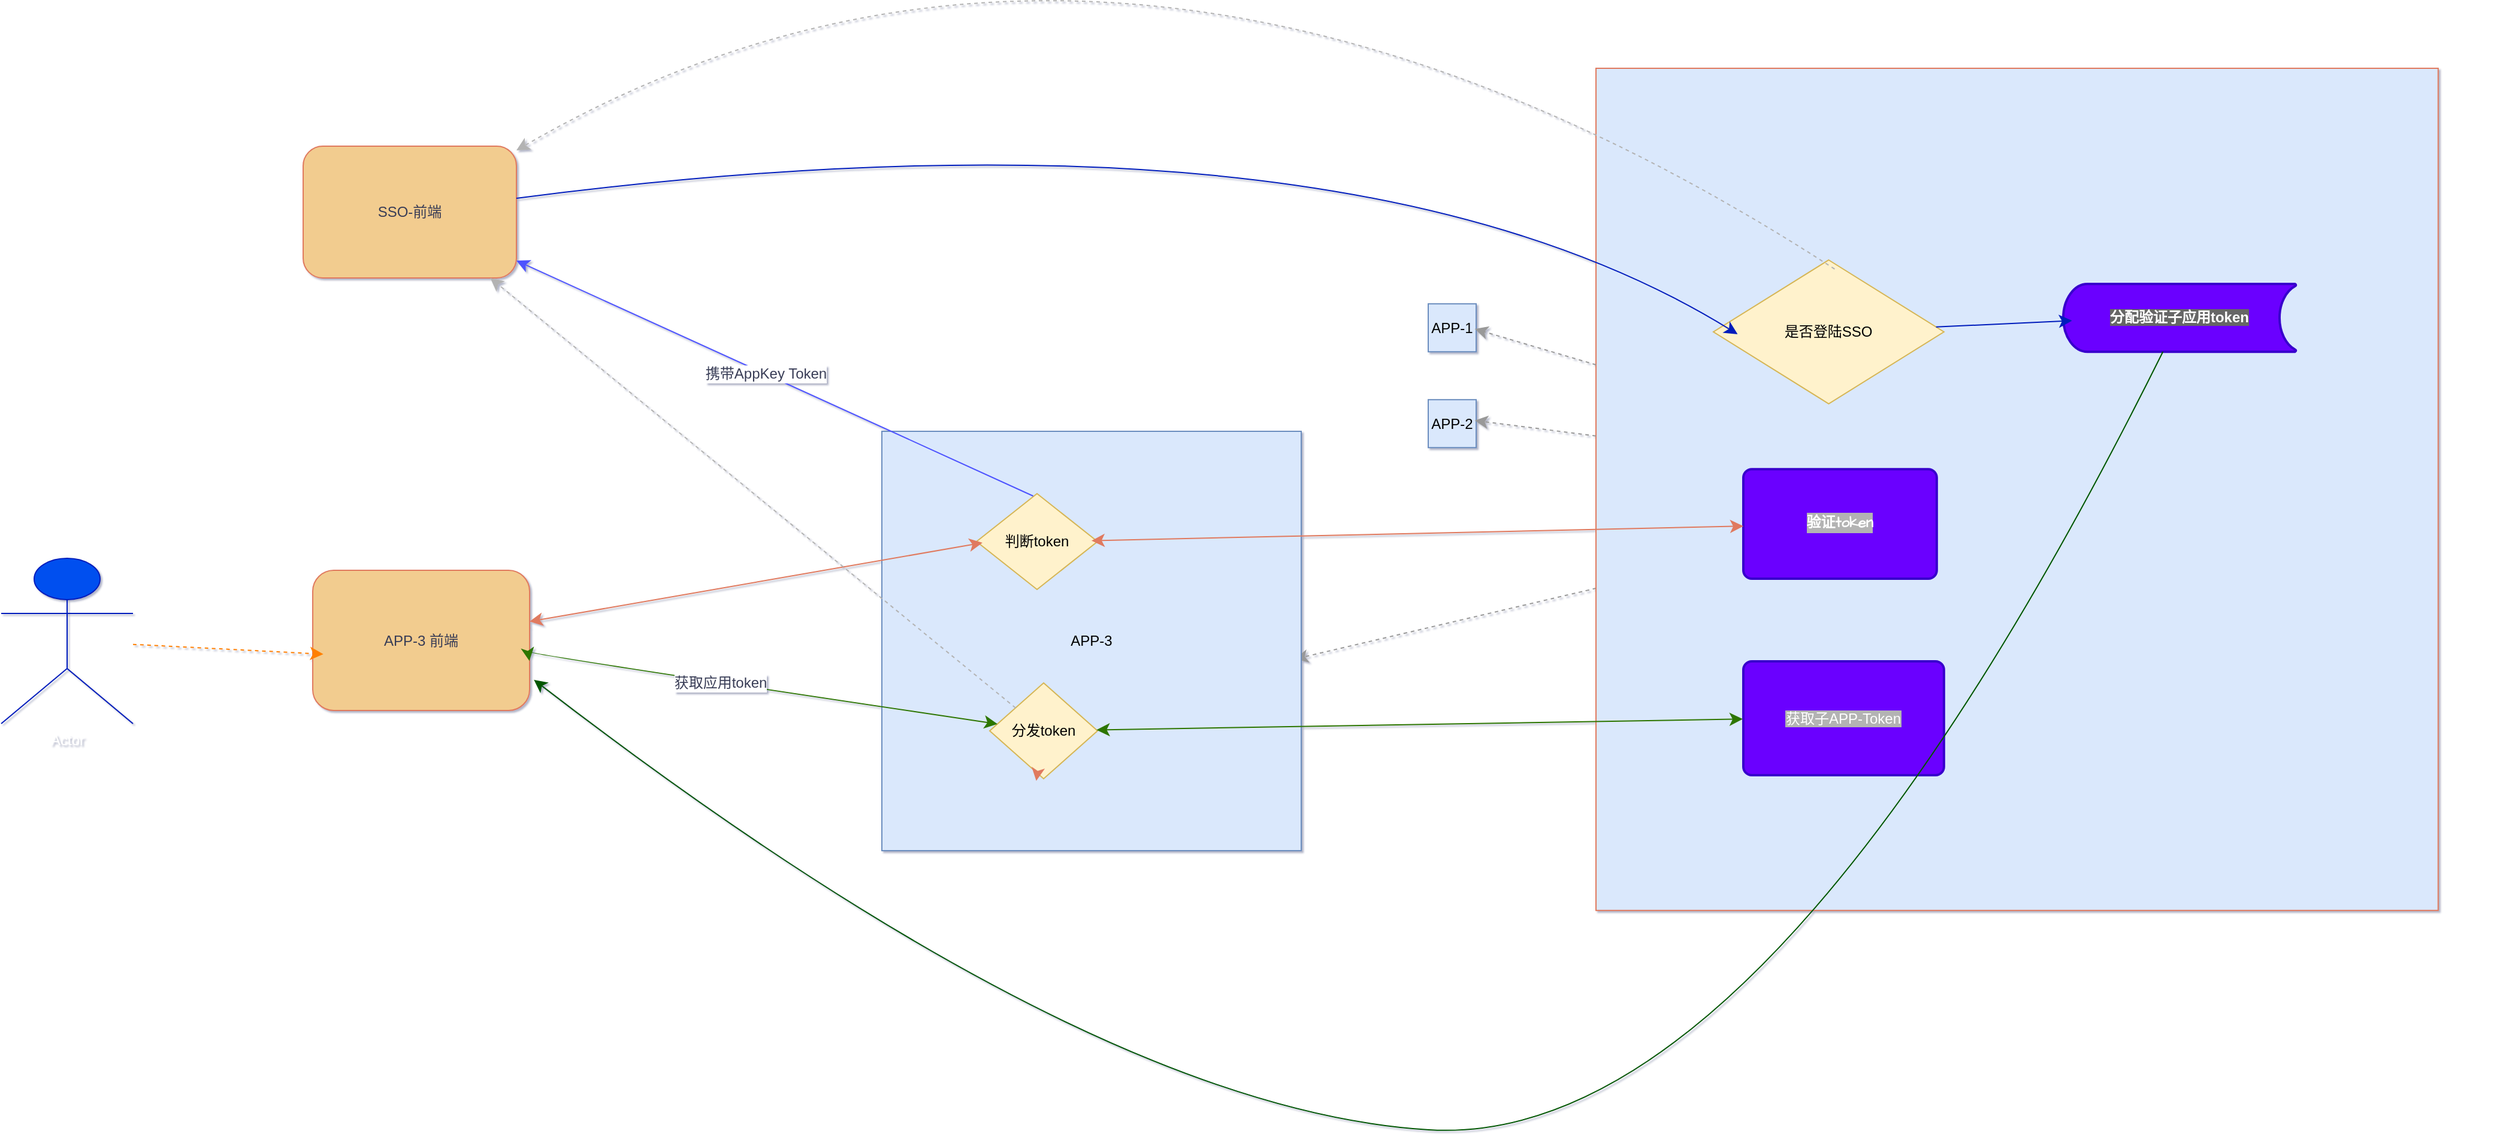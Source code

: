 <mxfile version="24.7.17">
  <diagram name="Page-1" id="ozY6Z_k0DEdjKr7NICxH">
    <mxGraphModel dx="2565" dy="1750" grid="0" gridSize="10" guides="1" tooltips="1" connect="0" arrows="1" fold="1" page="0" pageScale="1" pageWidth="827" pageHeight="1169" background="none" math="0" shadow="1">
      <root>
        <mxCell id="0" />
        <mxCell id="1" parent="0" />
        <mxCell id="YKMI4JuEejO48vsf3Kuo-34" value="Actor" style="shape=umlActor;verticalLabelPosition=bottom;verticalAlign=top;html=1;outlineConnect=0;strokeColor=#001DBC;fillColor=#0050ef;fontColor=#ffffff;" vertex="1" parent="1">
          <mxGeometry x="130" y="690" width="110" height="138" as="geometry" />
        </mxCell>
        <mxCell id="YKMI4JuEejO48vsf3Kuo-36" value="SSO-前端" style="rounded=1;whiteSpace=wrap;html=1;strokeColor=#E07A5F;fontColor=#393C56;fillColor=#F2CC8F;" vertex="1" parent="1">
          <mxGeometry x="382" y="346" width="178" height="110" as="geometry" />
        </mxCell>
        <mxCell id="YKMI4JuEejO48vsf3Kuo-42" style="edgeStyle=none;curved=1;rounded=0;orthogonalLoop=1;jettySize=auto;html=1;entryX=0.985;entryY=0.543;entryDx=0;entryDy=0;entryPerimeter=0;strokeColor=#999999;fontSize=12;fontColor=#393C56;startSize=8;endSize=8;fillColor=#F2CC8F;dashed=1;" edge="1" parent="1" source="YKMI4JuEejO48vsf3Kuo-35" target="YKMI4JuEejO48vsf3Kuo-39">
          <mxGeometry relative="1" as="geometry">
            <mxPoint x="1039.9" y="548.46" as="targetPoint" />
          </mxGeometry>
        </mxCell>
        <mxCell id="YKMI4JuEejO48vsf3Kuo-67" style="edgeStyle=none;curved=1;rounded=0;orthogonalLoop=1;jettySize=auto;html=1;strokeColor=#E07A5F;fontSize=12;fontColor=#393C56;startSize=8;endSize=8;fillColor=#F2CC8F;" edge="1" parent="1" source="YKMI4JuEejO48vsf3Kuo-43">
          <mxGeometry relative="1" as="geometry">
            <mxPoint x="560" y="745" as="targetPoint" />
          </mxGeometry>
        </mxCell>
        <mxCell id="YKMI4JuEejO48vsf3Kuo-43" value="APP-3 前端" style="rounded=1;whiteSpace=wrap;html=1;strokeColor=#E07A5F;fontColor=#393C56;fillColor=#F2CC8F;" vertex="1" parent="1">
          <mxGeometry x="390" y="700" width="181" height="117" as="geometry" />
        </mxCell>
        <mxCell id="YKMI4JuEejO48vsf3Kuo-44" style="edgeStyle=none;curved=1;rounded=0;orthogonalLoop=1;jettySize=auto;html=1;entryX=0.049;entryY=0.598;entryDx=0;entryDy=0;entryPerimeter=0;strokeColor=#FF8000;fontSize=12;fontColor=#393C56;startSize=8;endSize=8;fillColor=#a20025;dashed=1;" edge="1" parent="1" source="YKMI4JuEejO48vsf3Kuo-34" target="YKMI4JuEejO48vsf3Kuo-43">
          <mxGeometry relative="1" as="geometry" />
        </mxCell>
        <mxCell id="YKMI4JuEejO48vsf3Kuo-52" value="" style="group;fillColor=#fff2cc;strokeColor=#d6b656;" vertex="1" connectable="0" parent="1">
          <mxGeometry x="865" y="584" width="350" height="350" as="geometry" />
        </mxCell>
        <mxCell id="YKMI4JuEejO48vsf3Kuo-39" value="APP-3" style="whiteSpace=wrap;html=1;aspect=fixed;strokeColor=#6c8ebf;fillColor=#dae8fc;" vertex="1" parent="YKMI4JuEejO48vsf3Kuo-52">
          <mxGeometry width="350" height="350" as="geometry" />
        </mxCell>
        <mxCell id="YKMI4JuEejO48vsf3Kuo-48" value="判断token" style="rhombus;whiteSpace=wrap;html=1;strokeColor=#d6b656;fillColor=#fff2cc;" vertex="1" parent="YKMI4JuEejO48vsf3Kuo-52">
          <mxGeometry x="79" y="52" width="101" height="80" as="geometry" />
        </mxCell>
        <mxCell id="YKMI4JuEejO48vsf3Kuo-71" value="分发token" style="rhombus;whiteSpace=wrap;html=1;strokeColor=#d6b656;fillColor=#fff2cc;" vertex="1" parent="YKMI4JuEejO48vsf3Kuo-52">
          <mxGeometry x="90" y="210" width="90" height="80" as="geometry" />
        </mxCell>
        <mxCell id="YKMI4JuEejO48vsf3Kuo-74" style="edgeStyle=none;curved=1;rounded=0;orthogonalLoop=1;jettySize=auto;html=1;entryX=0.432;entryY=1.022;entryDx=0;entryDy=0;entryPerimeter=0;strokeColor=#E07A5F;fontSize=12;fontColor=#393C56;startSize=8;endSize=8;fillColor=#F2CC8F;" edge="1" parent="YKMI4JuEejO48vsf3Kuo-52" source="YKMI4JuEejO48vsf3Kuo-71" target="YKMI4JuEejO48vsf3Kuo-71">
          <mxGeometry relative="1" as="geometry" />
        </mxCell>
        <mxCell id="YKMI4JuEejO48vsf3Kuo-50" style="edgeStyle=none;curved=1;rounded=0;orthogonalLoop=1;jettySize=auto;html=1;strokeColor=#4D52FF;fontSize=12;fontColor=#393C56;startSize=8;endSize=8;fillColor=#F2CC8F;exitX=0.468;exitY=0.025;exitDx=0;exitDy=0;exitPerimeter=0;" edge="1" parent="1" source="YKMI4JuEejO48vsf3Kuo-48" target="YKMI4JuEejO48vsf3Kuo-36">
          <mxGeometry relative="1" as="geometry" />
        </mxCell>
        <mxCell id="YKMI4JuEejO48vsf3Kuo-69" value="携带AppKey Token" style="edgeLabel;html=1;align=center;verticalAlign=middle;resizable=0;points=[];fontSize=12;strokeColor=#E07A5F;fontColor=#393C56;fillColor=#F2CC8F;" vertex="1" connectable="0" parent="YKMI4JuEejO48vsf3Kuo-50">
          <mxGeometry x="0.044" y="-1" relative="1" as="geometry">
            <mxPoint x="1" y="1" as="offset" />
          </mxGeometry>
        </mxCell>
        <mxCell id="YKMI4JuEejO48vsf3Kuo-53" style="edgeStyle=none;curved=1;rounded=0;orthogonalLoop=1;jettySize=auto;html=1;entryX=0.049;entryY=0.513;entryDx=0;entryDy=0;entryPerimeter=0;strokeColor=#E07A5F;fontSize=12;fontColor=#393C56;startSize=8;endSize=8;fillColor=#F2CC8F;startArrow=classic;startFill=1;" edge="1" parent="1" source="YKMI4JuEejO48vsf3Kuo-43" target="YKMI4JuEejO48vsf3Kuo-48">
          <mxGeometry relative="1" as="geometry" />
        </mxCell>
        <mxCell id="YKMI4JuEejO48vsf3Kuo-57" value="" style="group;" vertex="1" connectable="0" parent="1">
          <mxGeometry x="1311" y="241" width="900" height="897.21" as="geometry" />
        </mxCell>
        <mxCell id="YKMI4JuEejO48vsf3Kuo-60" value="" style="group;" vertex="1" connectable="0" parent="YKMI4JuEejO48vsf3Kuo-57">
          <mxGeometry x="164.42" y="40" width="735.58" height="857.21" as="geometry" />
        </mxCell>
        <mxCell id="YKMI4JuEejO48vsf3Kuo-35" value="" style="whiteSpace=wrap;html=1;aspect=fixed;strokeColor=#E07A5F;fontColor=#393C56;fillColor=#DAE8FC;" vertex="1" parent="YKMI4JuEejO48vsf3Kuo-60">
          <mxGeometry x="-14.42" width="702.888" height="702.888" as="geometry" />
        </mxCell>
        <mxCell id="YKMI4JuEejO48vsf3Kuo-62" value="是否登陆SSO" style="rhombus;whiteSpace=wrap;html=1;strokeColor=#d6b656;fillColor=#fff2cc;" vertex="1" parent="YKMI4JuEejO48vsf3Kuo-60">
          <mxGeometry x="83.58" y="160" width="192.42" height="120" as="geometry" />
        </mxCell>
        <mxCell id="YKMI4JuEejO48vsf3Kuo-86" value="&lt;b style=&quot;background-color: rgb(102, 102, 102);&quot;&gt;分配验证子应用token&lt;/b&gt;" style="strokeWidth=2;html=1;shape=mxgraph.flowchart.stored_data;whiteSpace=wrap;strokeColor=#3700CC;fontColor=#ffffff;fillColor=#6a00ff;" vertex="1" parent="YKMI4JuEejO48vsf3Kuo-60">
          <mxGeometry x="375.58" y="180" width="194.42" height="56.6" as="geometry" />
        </mxCell>
        <mxCell id="YKMI4JuEejO48vsf3Kuo-87" style="edgeStyle=none;curved=1;rounded=0;orthogonalLoop=1;jettySize=auto;html=1;entryX=0.038;entryY=0.542;entryDx=0;entryDy=0;entryPerimeter=0;strokeColor=#001DBC;fontSize=12;fontColor=#393C56;startSize=8;endSize=8;fillColor=#0050ef;" edge="1" parent="YKMI4JuEejO48vsf3Kuo-60" source="YKMI4JuEejO48vsf3Kuo-62" target="YKMI4JuEejO48vsf3Kuo-86">
          <mxGeometry relative="1" as="geometry" />
        </mxCell>
        <mxCell id="YKMI4JuEejO48vsf3Kuo-91" value="&lt;span style=&quot;background-color: rgb(179, 179, 179);&quot;&gt;&lt;b&gt;验证token&lt;/b&gt;&lt;/span&gt;" style="rounded=1;whiteSpace=wrap;html=1;absoluteArcSize=1;arcSize=14;strokeWidth=2;hachureGap=4;fontFamily=Architects Daughter;fontSource=https%3A%2F%2Ffonts.googleapis.com%2Fcss%3Ffamily%3DArchitects%2BDaughter;fillColor=#6a00ff;fontColor=#ffffff;strokeColor=#3700CC;" vertex="1" parent="YKMI4JuEejO48vsf3Kuo-60">
          <mxGeometry x="108.58" y="334.6" width="161.42" height="91.4" as="geometry" />
        </mxCell>
        <mxCell id="YKMI4JuEejO48vsf3Kuo-95" value="&lt;span style=&quot;background-color: rgb(179, 179, 179);&quot;&gt;获取子APP-Token&lt;/span&gt;" style="rounded=1;whiteSpace=wrap;html=1;absoluteArcSize=1;arcSize=14;strokeWidth=2;fillColor=#6a00ff;fontColor=#ffffff;strokeColor=#3700CC;" vertex="1" parent="YKMI4JuEejO48vsf3Kuo-60">
          <mxGeometry x="108.58" y="495" width="167.42" height="95" as="geometry" />
        </mxCell>
        <mxCell id="YKMI4JuEejO48vsf3Kuo-38" value="APP-2" style="whiteSpace=wrap;html=1;aspect=fixed;strokeColor=#6c8ebf;fillColor=#dae8fc;" vertex="1" parent="YKMI4JuEejO48vsf3Kuo-57">
          <mxGeometry x="10" y="316.6" width="40" height="40" as="geometry" />
        </mxCell>
        <mxCell id="YKMI4JuEejO48vsf3Kuo-41" style="edgeStyle=none;curved=1;rounded=0;orthogonalLoop=1;jettySize=auto;html=1;entryX=0.971;entryY=0.435;entryDx=0;entryDy=0;entryPerimeter=0;strokeColor=#999999;fontSize=12;fontColor=#393C56;startSize=8;endSize=8;fillColor=#F2CC8F;dashed=1;" edge="1" parent="YKMI4JuEejO48vsf3Kuo-57" source="YKMI4JuEejO48vsf3Kuo-35" target="YKMI4JuEejO48vsf3Kuo-38">
          <mxGeometry relative="1" as="geometry" />
        </mxCell>
        <mxCell id="YKMI4JuEejO48vsf3Kuo-37" value="APP-1" style="whiteSpace=wrap;html=1;aspect=fixed;strokeColor=#6c8ebf;fillColor=#dae8fc;" vertex="1" parent="YKMI4JuEejO48vsf3Kuo-57">
          <mxGeometry x="10" y="236.6" width="40" height="40" as="geometry" />
        </mxCell>
        <mxCell id="YKMI4JuEejO48vsf3Kuo-40" style="edgeStyle=none;curved=1;rounded=0;orthogonalLoop=1;jettySize=auto;html=1;entryX=0.971;entryY=0.524;entryDx=0;entryDy=0;entryPerimeter=0;strokeColor=#999999;fontSize=12;fontColor=#393C56;startSize=8;endSize=8;fillColor=#F2CC8F;dashed=1;" edge="1" parent="YKMI4JuEejO48vsf3Kuo-57" source="YKMI4JuEejO48vsf3Kuo-35" target="YKMI4JuEejO48vsf3Kuo-37">
          <mxGeometry relative="1" as="geometry" />
        </mxCell>
        <mxCell id="YKMI4JuEejO48vsf3Kuo-61" style="edgeStyle=none;curved=1;rounded=0;orthogonalLoop=1;jettySize=auto;html=1;entryX=0.95;entryY=0.491;entryDx=0;entryDy=0;entryPerimeter=0;strokeColor=#E07A5F;fontSize=12;fontColor=#393C56;startSize=8;endSize=8;fillColor=#F2CC8F;startArrow=classic;startFill=1;" edge="1" parent="1" source="YKMI4JuEejO48vsf3Kuo-91" target="YKMI4JuEejO48vsf3Kuo-48">
          <mxGeometry relative="1" as="geometry">
            <mxPoint x="1589.59" y="642.232" as="sourcePoint" />
          </mxGeometry>
        </mxCell>
        <mxCell id="YKMI4JuEejO48vsf3Kuo-63" style="edgeStyle=none;curved=1;rounded=0;orthogonalLoop=1;jettySize=auto;html=1;entryX=0.105;entryY=0.516;entryDx=0;entryDy=0;entryPerimeter=0;strokeColor=#001DBC;fontSize=12;fontColor=#393C56;startSize=8;endSize=8;fillColor=#0050ef;" edge="1" parent="1" source="YKMI4JuEejO48vsf3Kuo-36" target="YKMI4JuEejO48vsf3Kuo-62">
          <mxGeometry relative="1" as="geometry">
            <Array as="points">
              <mxPoint x="1250" y="300" />
            </Array>
          </mxGeometry>
        </mxCell>
        <mxCell id="YKMI4JuEejO48vsf3Kuo-72" style="edgeStyle=none;curved=1;rounded=0;orthogonalLoop=1;jettySize=auto;html=1;strokeColor=#2D7600;fontSize=12;fontColor=#393C56;startSize=8;endSize=8;fillColor=#60a917;startArrow=classic;startFill=1;exitX=0.999;exitY=0.646;exitDx=0;exitDy=0;exitPerimeter=0;" edge="1" parent="1" source="YKMI4JuEejO48vsf3Kuo-43" target="YKMI4JuEejO48vsf3Kuo-71">
          <mxGeometry relative="1" as="geometry">
            <mxPoint x="570" y="760" as="sourcePoint" />
            <Array as="points">
              <mxPoint x="570" y="770" />
            </Array>
          </mxGeometry>
        </mxCell>
        <mxCell id="YKMI4JuEejO48vsf3Kuo-75" value="" style="edgeLabel;html=1;align=center;verticalAlign=middle;resizable=0;points=[];fontSize=12;strokeColor=#E07A5F;fontColor=#393C56;fillColor=#F2CC8F;" vertex="1" connectable="0" parent="YKMI4JuEejO48vsf3Kuo-72">
          <mxGeometry x="0.078" y="2" relative="1" as="geometry">
            <mxPoint as="offset" />
          </mxGeometry>
        </mxCell>
        <mxCell id="YKMI4JuEejO48vsf3Kuo-77" value="获取应用token" style="edgeLabel;html=1;align=center;verticalAlign=middle;resizable=0;points=[];fontSize=12;strokeColor=#E07A5F;fontColor=#393C56;fillColor=#F2CC8F;" vertex="1" connectable="0" parent="YKMI4JuEejO48vsf3Kuo-72">
          <mxGeometry x="-0.678" y="-3" relative="1" as="geometry">
            <mxPoint x="102" y="12" as="offset" />
          </mxGeometry>
        </mxCell>
        <mxCell id="YKMI4JuEejO48vsf3Kuo-73" style="edgeStyle=none;curved=1;rounded=0;orthogonalLoop=1;jettySize=auto;html=1;strokeColor=#2D7600;fontSize=12;fontColor=#393C56;startSize=8;endSize=8;fillColor=#60a917;startArrow=classic;startFill=1;" edge="1" parent="1" source="YKMI4JuEejO48vsf3Kuo-71">
          <mxGeometry relative="1" as="geometry">
            <mxPoint x="1583.481" y="824.177" as="targetPoint" />
          </mxGeometry>
        </mxCell>
        <mxCell id="YKMI4JuEejO48vsf3Kuo-85" style="edgeStyle=none;curved=1;rounded=0;orthogonalLoop=1;jettySize=auto;html=1;strokeColor=#B3B3B3;fontSize=12;fontColor=#393C56;startSize=8;endSize=8;fillColor=#F2CC8F;exitX=0.526;exitY=0.063;exitDx=0;exitDy=0;exitPerimeter=0;dashed=1;" edge="1" parent="1" source="YKMI4JuEejO48vsf3Kuo-62" target="YKMI4JuEejO48vsf3Kuo-36">
          <mxGeometry relative="1" as="geometry">
            <Array as="points">
              <mxPoint x="1060" y="60" />
            </Array>
          </mxGeometry>
        </mxCell>
        <mxCell id="YKMI4JuEejO48vsf3Kuo-93" style="edgeStyle=none;curved=1;rounded=0;hachureGap=4;orthogonalLoop=1;jettySize=auto;html=1;fontFamily=Architects Daughter;fontSource=https%3A%2F%2Ffonts.googleapis.com%2Fcss%3Ffamily%3DArchitects%2BDaughter;fontSize=12;startSize=8;endSize=8;fillColor=#008a00;strokeColor=#005700;entryX=1.02;entryY=0.781;entryDx=0;entryDy=0;entryPerimeter=0;" edge="1" parent="1" source="YKMI4JuEejO48vsf3Kuo-86" target="YKMI4JuEejO48vsf3Kuo-43">
          <mxGeometry relative="1" as="geometry">
            <mxPoint x="544" y="790" as="targetPoint" />
            <Array as="points">
              <mxPoint x="1603" y="1184" />
              <mxPoint x="1040" y="1150" />
            </Array>
          </mxGeometry>
        </mxCell>
        <mxCell id="YKMI4JuEejO48vsf3Kuo-94" style="edgeStyle=none;curved=1;rounded=0;hachureGap=4;orthogonalLoop=1;jettySize=auto;html=1;fontFamily=Architects Daughter;fontSource=https%3A%2F%2Ffonts.googleapis.com%2Fcss%3Ffamily%3DArchitects%2BDaughter;fontSize=12;startSize=8;endSize=8;dashed=1;strokeColor=#B3B3B3;" edge="1" parent="1" source="YKMI4JuEejO48vsf3Kuo-71" target="YKMI4JuEejO48vsf3Kuo-36">
          <mxGeometry relative="1" as="geometry" />
        </mxCell>
      </root>
    </mxGraphModel>
  </diagram>
</mxfile>
